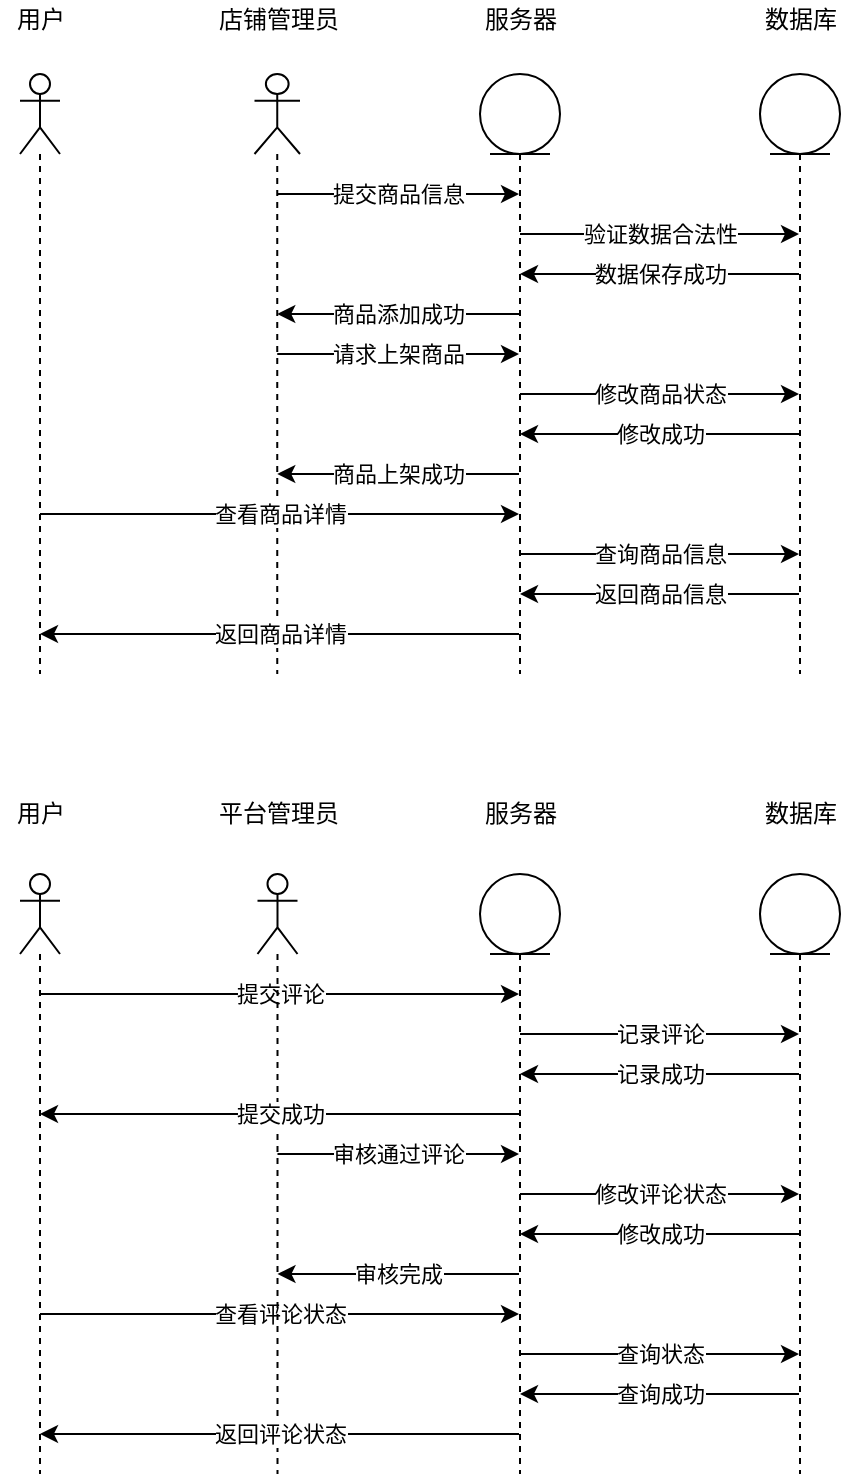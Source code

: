 <mxfile version="13.8.2" type="github">
  <diagram id="FmJuLPvnspw901Y-ceh1" name="Page-1">
    <mxGraphModel dx="2025" dy="-1367" grid="1" gridSize="10" guides="1" tooltips="1" connect="1" arrows="1" fold="1" page="1" pageScale="1" pageWidth="850" pageHeight="1100" math="0" shadow="0">
      <root>
        <mxCell id="0" />
        <mxCell id="1" parent="0" />
        <mxCell id="5n66u_AL6gjS_8V3Dtse-1" value="提交评论" style="edgeStyle=orthogonalEdgeStyle;rounded=0;orthogonalLoop=1;jettySize=auto;html=1;" edge="1" parent="1" source="5n66u_AL6gjS_8V3Dtse-3" target="5n66u_AL6gjS_8V3Dtse-34">
          <mxGeometry relative="1" as="geometry">
            <Array as="points">
              <mxPoint x="220" y="2777" />
              <mxPoint x="220" y="2777" />
            </Array>
          </mxGeometry>
        </mxCell>
        <mxCell id="5n66u_AL6gjS_8V3Dtse-2" value="查看评论状态" style="edgeStyle=orthogonalEdgeStyle;rounded=0;orthogonalLoop=1;jettySize=auto;html=1;" edge="1" parent="1" source="5n66u_AL6gjS_8V3Dtse-3" target="5n66u_AL6gjS_8V3Dtse-34">
          <mxGeometry relative="1" as="geometry">
            <Array as="points">
              <mxPoint x="200" y="2937" />
              <mxPoint x="200" y="2937" />
            </Array>
          </mxGeometry>
        </mxCell>
        <mxCell id="5n66u_AL6gjS_8V3Dtse-3" value="" style="shape=umlLifeline;participant=umlActor;perimeter=lifelinePerimeter;whiteSpace=wrap;html=1;container=1;collapsible=0;recursiveResize=0;verticalAlign=top;spacingTop=36;outlineConnect=0;" vertex="1" parent="1">
          <mxGeometry x="90" y="2717" width="20" height="300" as="geometry" />
        </mxCell>
        <mxCell id="5n66u_AL6gjS_8V3Dtse-4" value="用户" style="text;html=1;align=center;verticalAlign=middle;resizable=0;points=[];autosize=1;" vertex="1" parent="1">
          <mxGeometry x="80" y="2677" width="40" height="20" as="geometry" />
        </mxCell>
        <mxCell id="5n66u_AL6gjS_8V3Dtse-5" value="审核通过评论" style="edgeStyle=orthogonalEdgeStyle;rounded=0;orthogonalLoop=1;jettySize=auto;html=1;" edge="1" parent="1" source="5n66u_AL6gjS_8V3Dtse-6" target="5n66u_AL6gjS_8V3Dtse-34">
          <mxGeometry relative="1" as="geometry">
            <Array as="points">
              <mxPoint x="280" y="2857" />
              <mxPoint x="280" y="2857" />
            </Array>
          </mxGeometry>
        </mxCell>
        <mxCell id="5n66u_AL6gjS_8V3Dtse-6" value="" style="shape=umlLifeline;participant=umlActor;perimeter=lifelinePerimeter;whiteSpace=wrap;html=1;container=1;collapsible=0;recursiveResize=0;verticalAlign=top;spacingTop=36;outlineConnect=0;" vertex="1" parent="1">
          <mxGeometry x="208.75" y="2717" width="20" height="300" as="geometry" />
        </mxCell>
        <mxCell id="5n66u_AL6gjS_8V3Dtse-7" value="平台管理员" style="text;html=1;align=center;verticalAlign=middle;resizable=0;points=[];autosize=1;" vertex="1" parent="1">
          <mxGeometry x="178.75" y="2677" width="80" height="20" as="geometry" />
        </mxCell>
        <mxCell id="5n66u_AL6gjS_8V3Dtse-8" value="提交商品信息" style="edgeStyle=orthogonalEdgeStyle;rounded=0;orthogonalLoop=1;jettySize=auto;html=1;" edge="1" parent="1" source="5n66u_AL6gjS_8V3Dtse-10" target="5n66u_AL6gjS_8V3Dtse-17">
          <mxGeometry relative="1" as="geometry">
            <mxPoint x="313.25" y="2397" as="targetPoint" />
            <Array as="points">
              <mxPoint x="263.75" y="2377" />
              <mxPoint x="263.75" y="2377" />
            </Array>
          </mxGeometry>
        </mxCell>
        <mxCell id="5n66u_AL6gjS_8V3Dtse-9" value="请求上架商品" style="edgeStyle=orthogonalEdgeStyle;rounded=0;orthogonalLoop=1;jettySize=auto;html=1;" edge="1" parent="1" source="5n66u_AL6gjS_8V3Dtse-10" target="5n66u_AL6gjS_8V3Dtse-17">
          <mxGeometry relative="1" as="geometry">
            <mxPoint x="313.25" y="2497" as="targetPoint" />
            <Array as="points">
              <mxPoint x="253.75" y="2457" />
              <mxPoint x="253.75" y="2457" />
            </Array>
          </mxGeometry>
        </mxCell>
        <mxCell id="5n66u_AL6gjS_8V3Dtse-10" value="" style="shape=umlLifeline;participant=umlActor;perimeter=lifelinePerimeter;whiteSpace=wrap;html=1;container=1;collapsible=0;recursiveResize=0;verticalAlign=top;spacingTop=36;outlineConnect=0;" vertex="1" parent="1">
          <mxGeometry x="207.25" y="2317" width="22.75" height="300" as="geometry" />
        </mxCell>
        <mxCell id="5n66u_AL6gjS_8V3Dtse-11" value="验证数据合法性" style="edgeStyle=orthogonalEdgeStyle;rounded=0;orthogonalLoop=1;jettySize=auto;html=1;" edge="1" parent="1" source="5n66u_AL6gjS_8V3Dtse-17" target="5n66u_AL6gjS_8V3Dtse-21">
          <mxGeometry relative="1" as="geometry">
            <Array as="points">
              <mxPoint x="443.75" y="2397" />
              <mxPoint x="443.75" y="2397" />
            </Array>
          </mxGeometry>
        </mxCell>
        <mxCell id="5n66u_AL6gjS_8V3Dtse-12" value="商品添加成功" style="edgeStyle=orthogonalEdgeStyle;rounded=0;orthogonalLoop=1;jettySize=auto;html=1;" edge="1" parent="1" source="5n66u_AL6gjS_8V3Dtse-17" target="5n66u_AL6gjS_8V3Dtse-10">
          <mxGeometry relative="1" as="geometry">
            <Array as="points">
              <mxPoint x="263.75" y="2437" />
              <mxPoint x="263.75" y="2437" />
            </Array>
          </mxGeometry>
        </mxCell>
        <mxCell id="5n66u_AL6gjS_8V3Dtse-13" value="修改商品状态" style="edgeStyle=orthogonalEdgeStyle;rounded=0;orthogonalLoop=1;jettySize=auto;html=1;" edge="1" parent="1" source="5n66u_AL6gjS_8V3Dtse-17" target="5n66u_AL6gjS_8V3Dtse-21">
          <mxGeometry relative="1" as="geometry">
            <Array as="points">
              <mxPoint x="453.75" y="2477" />
              <mxPoint x="453.75" y="2477" />
            </Array>
          </mxGeometry>
        </mxCell>
        <mxCell id="5n66u_AL6gjS_8V3Dtse-14" value="商品上架成功" style="edgeStyle=orthogonalEdgeStyle;rounded=0;orthogonalLoop=1;jettySize=auto;html=1;" edge="1" parent="1" source="5n66u_AL6gjS_8V3Dtse-17" target="5n66u_AL6gjS_8V3Dtse-10">
          <mxGeometry relative="1" as="geometry">
            <Array as="points">
              <mxPoint x="263.75" y="2517" />
              <mxPoint x="263.75" y="2517" />
            </Array>
          </mxGeometry>
        </mxCell>
        <mxCell id="5n66u_AL6gjS_8V3Dtse-15" value="查询商品信息" style="edgeStyle=orthogonalEdgeStyle;rounded=0;orthogonalLoop=1;jettySize=auto;html=1;" edge="1" parent="1" source="5n66u_AL6gjS_8V3Dtse-17" target="5n66u_AL6gjS_8V3Dtse-21">
          <mxGeometry relative="1" as="geometry">
            <Array as="points">
              <mxPoint x="410" y="2557" />
              <mxPoint x="410" y="2557" />
            </Array>
          </mxGeometry>
        </mxCell>
        <mxCell id="5n66u_AL6gjS_8V3Dtse-16" value="返回商品详情" style="edgeStyle=orthogonalEdgeStyle;rounded=0;orthogonalLoop=1;jettySize=auto;html=1;" edge="1" parent="1" source="5n66u_AL6gjS_8V3Dtse-17" target="5n66u_AL6gjS_8V3Dtse-26">
          <mxGeometry relative="1" as="geometry">
            <Array as="points">
              <mxPoint x="190" y="2597" />
              <mxPoint x="190" y="2597" />
            </Array>
          </mxGeometry>
        </mxCell>
        <mxCell id="5n66u_AL6gjS_8V3Dtse-17" value="" style="shape=umlLifeline;participant=umlEntity;perimeter=lifelinePerimeter;whiteSpace=wrap;html=1;container=1;collapsible=0;recursiveResize=0;verticalAlign=top;spacingTop=36;outlineConnect=0;" vertex="1" parent="1">
          <mxGeometry x="320" y="2317" width="40" height="300" as="geometry" />
        </mxCell>
        <mxCell id="5n66u_AL6gjS_8V3Dtse-18" value="数据保存成功" style="edgeStyle=orthogonalEdgeStyle;rounded=0;orthogonalLoop=1;jettySize=auto;html=1;" edge="1" parent="1" source="5n66u_AL6gjS_8V3Dtse-21" target="5n66u_AL6gjS_8V3Dtse-17">
          <mxGeometry relative="1" as="geometry">
            <Array as="points">
              <mxPoint x="443.75" y="2417" />
              <mxPoint x="443.75" y="2417" />
            </Array>
          </mxGeometry>
        </mxCell>
        <mxCell id="5n66u_AL6gjS_8V3Dtse-19" value="修改成功" style="edgeStyle=orthogonalEdgeStyle;rounded=0;orthogonalLoop=1;jettySize=auto;html=1;" edge="1" parent="1" source="5n66u_AL6gjS_8V3Dtse-21" target="5n66u_AL6gjS_8V3Dtse-17">
          <mxGeometry relative="1" as="geometry">
            <Array as="points">
              <mxPoint x="433.75" y="2497" />
              <mxPoint x="433.75" y="2497" />
            </Array>
          </mxGeometry>
        </mxCell>
        <mxCell id="5n66u_AL6gjS_8V3Dtse-20" value="返回商品信息" style="edgeStyle=orthogonalEdgeStyle;rounded=0;orthogonalLoop=1;jettySize=auto;html=1;" edge="1" parent="1" source="5n66u_AL6gjS_8V3Dtse-21" target="5n66u_AL6gjS_8V3Dtse-17">
          <mxGeometry relative="1" as="geometry">
            <mxPoint x="400" y="2637" as="targetPoint" />
            <Array as="points">
              <mxPoint x="370" y="2577" />
              <mxPoint x="370" y="2577" />
            </Array>
          </mxGeometry>
        </mxCell>
        <mxCell id="5n66u_AL6gjS_8V3Dtse-21" value="" style="shape=umlLifeline;participant=umlEntity;perimeter=lifelinePerimeter;whiteSpace=wrap;html=1;container=1;collapsible=0;recursiveResize=0;verticalAlign=top;spacingTop=36;outlineConnect=0;" vertex="1" parent="1">
          <mxGeometry x="460" y="2317" width="40" height="300" as="geometry" />
        </mxCell>
        <mxCell id="5n66u_AL6gjS_8V3Dtse-22" value="店铺管理员" style="text;html=1;align=center;verticalAlign=middle;resizable=0;points=[];autosize=1;" vertex="1" parent="1">
          <mxGeometry x="178.75" y="2280" width="80" height="20" as="geometry" />
        </mxCell>
        <mxCell id="5n66u_AL6gjS_8V3Dtse-23" value="服务器" style="text;html=1;align=center;verticalAlign=middle;resizable=0;points=[];autosize=1;" vertex="1" parent="1">
          <mxGeometry x="315" y="2280" width="50" height="20" as="geometry" />
        </mxCell>
        <mxCell id="5n66u_AL6gjS_8V3Dtse-24" value="数据库" style="text;html=1;align=center;verticalAlign=middle;resizable=0;points=[];autosize=1;" vertex="1" parent="1">
          <mxGeometry x="455" y="2280" width="50" height="20" as="geometry" />
        </mxCell>
        <mxCell id="5n66u_AL6gjS_8V3Dtse-25" value="查看商品详情" style="edgeStyle=orthogonalEdgeStyle;rounded=0;orthogonalLoop=1;jettySize=auto;html=1;" edge="1" parent="1" source="5n66u_AL6gjS_8V3Dtse-26" target="5n66u_AL6gjS_8V3Dtse-17">
          <mxGeometry relative="1" as="geometry">
            <Array as="points">
              <mxPoint x="120" y="2537" />
              <mxPoint x="120" y="2537" />
            </Array>
          </mxGeometry>
        </mxCell>
        <mxCell id="5n66u_AL6gjS_8V3Dtse-26" value="" style="shape=umlLifeline;participant=umlActor;perimeter=lifelinePerimeter;whiteSpace=wrap;html=1;container=1;collapsible=0;recursiveResize=0;verticalAlign=top;spacingTop=36;outlineConnect=0;" vertex="1" parent="1">
          <mxGeometry x="90" y="2317" width="20" height="300" as="geometry" />
        </mxCell>
        <mxCell id="5n66u_AL6gjS_8V3Dtse-27" value="用户" style="text;html=1;align=center;verticalAlign=middle;resizable=0;points=[];autosize=1;" vertex="1" parent="1">
          <mxGeometry x="80" y="2280" width="40" height="20" as="geometry" />
        </mxCell>
        <mxCell id="5n66u_AL6gjS_8V3Dtse-28" value="记录评论" style="edgeStyle=orthogonalEdgeStyle;rounded=0;orthogonalLoop=1;jettySize=auto;html=1;" edge="1" parent="1" source="5n66u_AL6gjS_8V3Dtse-34" target="5n66u_AL6gjS_8V3Dtse-38">
          <mxGeometry relative="1" as="geometry">
            <Array as="points">
              <mxPoint x="410" y="2797" />
              <mxPoint x="410" y="2797" />
            </Array>
          </mxGeometry>
        </mxCell>
        <mxCell id="5n66u_AL6gjS_8V3Dtse-29" value="提交成功" style="edgeStyle=orthogonalEdgeStyle;rounded=0;orthogonalLoop=1;jettySize=auto;html=1;" edge="1" parent="1" source="5n66u_AL6gjS_8V3Dtse-34" target="5n66u_AL6gjS_8V3Dtse-3">
          <mxGeometry relative="1" as="geometry">
            <Array as="points">
              <mxPoint x="210" y="2837" />
              <mxPoint x="210" y="2837" />
            </Array>
          </mxGeometry>
        </mxCell>
        <mxCell id="5n66u_AL6gjS_8V3Dtse-30" value="修改评论状态" style="edgeStyle=orthogonalEdgeStyle;rounded=0;orthogonalLoop=1;jettySize=auto;html=1;" edge="1" parent="1" source="5n66u_AL6gjS_8V3Dtse-34" target="5n66u_AL6gjS_8V3Dtse-38">
          <mxGeometry relative="1" as="geometry">
            <Array as="points">
              <mxPoint x="410" y="2877" />
              <mxPoint x="410" y="2877" />
            </Array>
          </mxGeometry>
        </mxCell>
        <mxCell id="5n66u_AL6gjS_8V3Dtse-31" value="审核完成" style="edgeStyle=orthogonalEdgeStyle;rounded=0;orthogonalLoop=1;jettySize=auto;html=1;" edge="1" parent="1" source="5n66u_AL6gjS_8V3Dtse-34" target="5n66u_AL6gjS_8V3Dtse-6">
          <mxGeometry relative="1" as="geometry">
            <Array as="points">
              <mxPoint x="270" y="2917" />
              <mxPoint x="270" y="2917" />
            </Array>
          </mxGeometry>
        </mxCell>
        <mxCell id="5n66u_AL6gjS_8V3Dtse-32" value="查询状态" style="edgeStyle=orthogonalEdgeStyle;rounded=0;orthogonalLoop=1;jettySize=auto;html=1;" edge="1" parent="1" source="5n66u_AL6gjS_8V3Dtse-34" target="5n66u_AL6gjS_8V3Dtse-38">
          <mxGeometry relative="1" as="geometry">
            <Array as="points">
              <mxPoint x="400" y="2957" />
              <mxPoint x="400" y="2957" />
            </Array>
          </mxGeometry>
        </mxCell>
        <mxCell id="5n66u_AL6gjS_8V3Dtse-33" value="返回评论状态" style="edgeStyle=orthogonalEdgeStyle;rounded=0;orthogonalLoop=1;jettySize=auto;html=1;" edge="1" parent="1" source="5n66u_AL6gjS_8V3Dtse-34" target="5n66u_AL6gjS_8V3Dtse-3">
          <mxGeometry relative="1" as="geometry">
            <Array as="points">
              <mxPoint x="210" y="2997" />
              <mxPoint x="210" y="2997" />
            </Array>
          </mxGeometry>
        </mxCell>
        <mxCell id="5n66u_AL6gjS_8V3Dtse-34" value="" style="shape=umlLifeline;participant=umlEntity;perimeter=lifelinePerimeter;whiteSpace=wrap;html=1;container=1;collapsible=0;recursiveResize=0;verticalAlign=top;spacingTop=36;outlineConnect=0;" vertex="1" parent="1">
          <mxGeometry x="320" y="2717" width="40" height="300" as="geometry" />
        </mxCell>
        <mxCell id="5n66u_AL6gjS_8V3Dtse-35" value="记录成功" style="edgeStyle=orthogonalEdgeStyle;rounded=0;orthogonalLoop=1;jettySize=auto;html=1;" edge="1" parent="1" source="5n66u_AL6gjS_8V3Dtse-38" target="5n66u_AL6gjS_8V3Dtse-34">
          <mxGeometry relative="1" as="geometry">
            <Array as="points">
              <mxPoint x="410" y="2817" />
              <mxPoint x="410" y="2817" />
            </Array>
          </mxGeometry>
        </mxCell>
        <mxCell id="5n66u_AL6gjS_8V3Dtse-36" value="修改成功" style="edgeStyle=orthogonalEdgeStyle;rounded=0;orthogonalLoop=1;jettySize=auto;html=1;" edge="1" parent="1" source="5n66u_AL6gjS_8V3Dtse-38" target="5n66u_AL6gjS_8V3Dtse-34">
          <mxGeometry relative="1" as="geometry">
            <Array as="points">
              <mxPoint x="400" y="2897" />
              <mxPoint x="400" y="2897" />
            </Array>
          </mxGeometry>
        </mxCell>
        <mxCell id="5n66u_AL6gjS_8V3Dtse-37" value="查询成功" style="edgeStyle=orthogonalEdgeStyle;rounded=0;orthogonalLoop=1;jettySize=auto;html=1;" edge="1" parent="1" source="5n66u_AL6gjS_8V3Dtse-38" target="5n66u_AL6gjS_8V3Dtse-34">
          <mxGeometry relative="1" as="geometry">
            <Array as="points">
              <mxPoint x="400" y="2977" />
              <mxPoint x="400" y="2977" />
            </Array>
          </mxGeometry>
        </mxCell>
        <mxCell id="5n66u_AL6gjS_8V3Dtse-38" value="" style="shape=umlLifeline;participant=umlEntity;perimeter=lifelinePerimeter;whiteSpace=wrap;html=1;container=1;collapsible=0;recursiveResize=0;verticalAlign=top;spacingTop=36;outlineConnect=0;" vertex="1" parent="1">
          <mxGeometry x="460" y="2717" width="40" height="300" as="geometry" />
        </mxCell>
        <mxCell id="5n66u_AL6gjS_8V3Dtse-39" value="服务器" style="text;html=1;align=center;verticalAlign=middle;resizable=0;points=[];autosize=1;" vertex="1" parent="1">
          <mxGeometry x="315" y="2677" width="50" height="20" as="geometry" />
        </mxCell>
        <mxCell id="5n66u_AL6gjS_8V3Dtse-40" value="数据库" style="text;html=1;align=center;verticalAlign=middle;resizable=0;points=[];autosize=1;" vertex="1" parent="1">
          <mxGeometry x="455" y="2677" width="50" height="20" as="geometry" />
        </mxCell>
      </root>
    </mxGraphModel>
  </diagram>
</mxfile>
